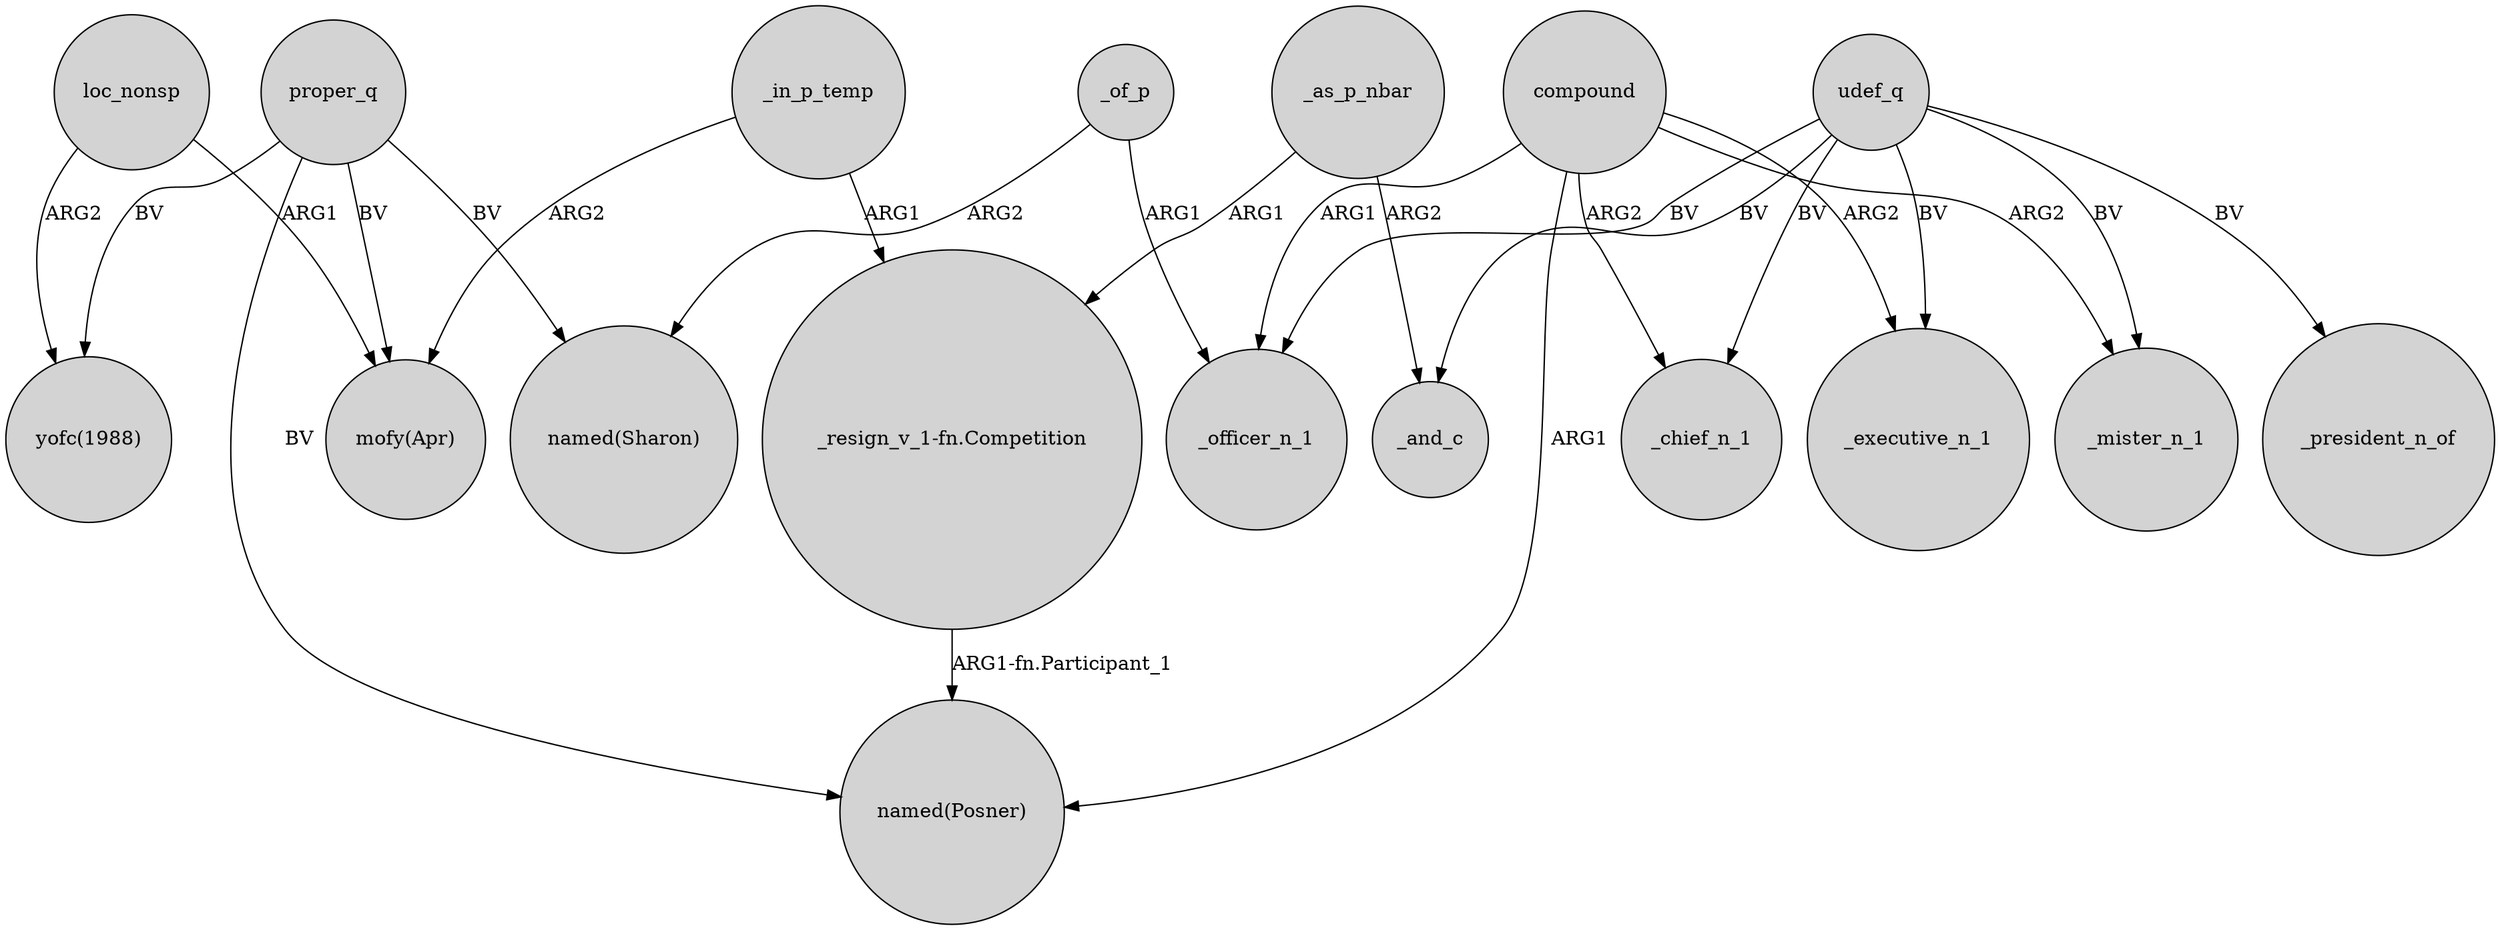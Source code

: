 digraph {
	node [shape=circle style=filled]
	proper_q -> "mofy(Apr)" [label=BV]
	compound -> _mister_n_1 [label=ARG2]
	compound -> _chief_n_1 [label=ARG2]
	compound -> "named(Posner)" [label=ARG1]
	_in_p_temp -> "mofy(Apr)" [label=ARG2]
	udef_q -> _chief_n_1 [label=BV]
	_of_p -> _officer_n_1 [label=ARG1]
	udef_q -> _and_c [label=BV]
	udef_q -> _mister_n_1 [label=BV]
	_as_p_nbar -> "_resign_v_1-fn.Competition" [label=ARG1]
	udef_q -> _executive_n_1 [label=BV]
	loc_nonsp -> "mofy(Apr)" [label=ARG1]
	_of_p -> "named(Sharon)" [label=ARG2]
	udef_q -> _officer_n_1 [label=BV]
	compound -> _officer_n_1 [label=ARG1]
	proper_q -> "yofc(1988)" [label=BV]
	proper_q -> "named(Sharon)" [label=BV]
	_in_p_temp -> "_resign_v_1-fn.Competition" [label=ARG1]
	loc_nonsp -> "yofc(1988)" [label=ARG2]
	udef_q -> _president_n_of [label=BV]
	"_resign_v_1-fn.Competition" -> "named(Posner)" [label="ARG1-fn.Participant_1"]
	proper_q -> "named(Posner)" [label=BV]
	compound -> _executive_n_1 [label=ARG2]
	_as_p_nbar -> _and_c [label=ARG2]
}
